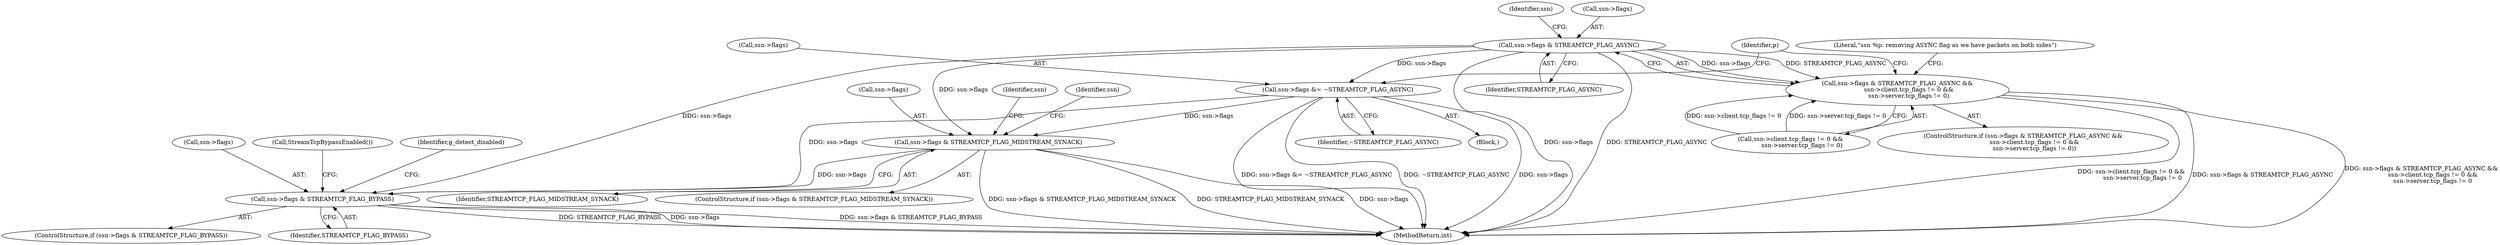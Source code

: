 digraph "0_suricata_843d0b7a10bb45627f94764a6c5d468a24143345@pointer" {
"1000237" [label="(Call,ssn->flags & STREAMTCP_FLAG_ASYNC)"];
"1000236" [label="(Call,ssn->flags & STREAMTCP_FLAG_ASYNC &&\n            ssn->client.tcp_flags != 0 &&\n            ssn->server.tcp_flags != 0)"];
"1000261" [label="(Call,ssn->flags &= ~STREAMTCP_FLAG_ASYNC)"];
"1000451" [label="(Call,ssn->flags & STREAMTCP_FLAG_MIDSTREAM_SYNACK)"];
"1000800" [label="(Call,ssn->flags & STREAMTCP_FLAG_BYPASS)"];
"1000457" [label="(Identifier,ssn)"];
"1000799" [label="(ControlStructure,if (ssn->flags & STREAMTCP_FLAG_BYPASS))"];
"1000246" [label="(Identifier,ssn)"];
"1000271" [label="(Identifier,p)"];
"1000801" [label="(Call,ssn->flags)"];
"1000265" [label="(Identifier,~STREAMTCP_FLAG_ASYNC)"];
"1000455" [label="(Identifier,STREAMTCP_FLAG_MIDSTREAM_SYNACK)"];
"1000235" [label="(ControlStructure,if (ssn->flags & STREAMTCP_FLAG_ASYNC &&\n            ssn->client.tcp_flags != 0 &&\n            ssn->server.tcp_flags != 0))"];
"1000462" [label="(Identifier,ssn)"];
"1000800" [label="(Call,ssn->flags & STREAMTCP_FLAG_BYPASS)"];
"1000451" [label="(Call,ssn->flags & STREAMTCP_FLAG_MIDSTREAM_SYNACK)"];
"1000262" [label="(Call,ssn->flags)"];
"1000450" [label="(ControlStructure,if (ssn->flags & STREAMTCP_FLAG_MIDSTREAM_SYNACK))"];
"1000241" [label="(Identifier,STREAMTCP_FLAG_ASYNC)"];
"1000237" [label="(Call,ssn->flags & STREAMTCP_FLAG_ASYNC)"];
"1000804" [label="(Identifier,STREAMTCP_FLAG_BYPASS)"];
"1000807" [label="(Call,StreamTcpBypassEnabled())"];
"1000814" [label="(Identifier,g_detect_disabled)"];
"1000242" [label="(Call,ssn->client.tcp_flags != 0 &&\n            ssn->server.tcp_flags != 0)"];
"1000236" [label="(Call,ssn->flags & STREAMTCP_FLAG_ASYNC &&\n            ssn->client.tcp_flags != 0 &&\n            ssn->server.tcp_flags != 0)"];
"1000259" [label="(Literal,\"ssn %p: removing ASYNC flag as we have packets on both sides\")"];
"1000238" [label="(Call,ssn->flags)"];
"1000261" [label="(Call,ssn->flags &= ~STREAMTCP_FLAG_ASYNC)"];
"1000257" [label="(Block,)"];
"1000452" [label="(Call,ssn->flags)"];
"1000884" [label="(MethodReturn,int)"];
"1000237" -> "1000236"  [label="AST: "];
"1000237" -> "1000241"  [label="CFG: "];
"1000238" -> "1000237"  [label="AST: "];
"1000241" -> "1000237"  [label="AST: "];
"1000246" -> "1000237"  [label="CFG: "];
"1000236" -> "1000237"  [label="CFG: "];
"1000237" -> "1000884"  [label="DDG: ssn->flags"];
"1000237" -> "1000884"  [label="DDG: STREAMTCP_FLAG_ASYNC"];
"1000237" -> "1000236"  [label="DDG: ssn->flags"];
"1000237" -> "1000236"  [label="DDG: STREAMTCP_FLAG_ASYNC"];
"1000237" -> "1000261"  [label="DDG: ssn->flags"];
"1000237" -> "1000451"  [label="DDG: ssn->flags"];
"1000237" -> "1000800"  [label="DDG: ssn->flags"];
"1000236" -> "1000235"  [label="AST: "];
"1000236" -> "1000242"  [label="CFG: "];
"1000242" -> "1000236"  [label="AST: "];
"1000259" -> "1000236"  [label="CFG: "];
"1000271" -> "1000236"  [label="CFG: "];
"1000236" -> "1000884"  [label="DDG: ssn->flags & STREAMTCP_FLAG_ASYNC"];
"1000236" -> "1000884"  [label="DDG: ssn->flags & STREAMTCP_FLAG_ASYNC &&\n            ssn->client.tcp_flags != 0 &&\n            ssn->server.tcp_flags != 0"];
"1000236" -> "1000884"  [label="DDG: ssn->client.tcp_flags != 0 &&\n            ssn->server.tcp_flags != 0"];
"1000242" -> "1000236"  [label="DDG: ssn->client.tcp_flags != 0"];
"1000242" -> "1000236"  [label="DDG: ssn->server.tcp_flags != 0"];
"1000261" -> "1000257"  [label="AST: "];
"1000261" -> "1000265"  [label="CFG: "];
"1000262" -> "1000261"  [label="AST: "];
"1000265" -> "1000261"  [label="AST: "];
"1000271" -> "1000261"  [label="CFG: "];
"1000261" -> "1000884"  [label="DDG: ~STREAMTCP_FLAG_ASYNC"];
"1000261" -> "1000884"  [label="DDG: ssn->flags"];
"1000261" -> "1000884"  [label="DDG: ssn->flags &= ~STREAMTCP_FLAG_ASYNC"];
"1000261" -> "1000451"  [label="DDG: ssn->flags"];
"1000261" -> "1000800"  [label="DDG: ssn->flags"];
"1000451" -> "1000450"  [label="AST: "];
"1000451" -> "1000455"  [label="CFG: "];
"1000452" -> "1000451"  [label="AST: "];
"1000455" -> "1000451"  [label="AST: "];
"1000457" -> "1000451"  [label="CFG: "];
"1000462" -> "1000451"  [label="CFG: "];
"1000451" -> "1000884"  [label="DDG: STREAMTCP_FLAG_MIDSTREAM_SYNACK"];
"1000451" -> "1000884"  [label="DDG: ssn->flags"];
"1000451" -> "1000884"  [label="DDG: ssn->flags & STREAMTCP_FLAG_MIDSTREAM_SYNACK"];
"1000451" -> "1000800"  [label="DDG: ssn->flags"];
"1000800" -> "1000799"  [label="AST: "];
"1000800" -> "1000804"  [label="CFG: "];
"1000801" -> "1000800"  [label="AST: "];
"1000804" -> "1000800"  [label="AST: "];
"1000807" -> "1000800"  [label="CFG: "];
"1000814" -> "1000800"  [label="CFG: "];
"1000800" -> "1000884"  [label="DDG: ssn->flags & STREAMTCP_FLAG_BYPASS"];
"1000800" -> "1000884"  [label="DDG: STREAMTCP_FLAG_BYPASS"];
"1000800" -> "1000884"  [label="DDG: ssn->flags"];
}
